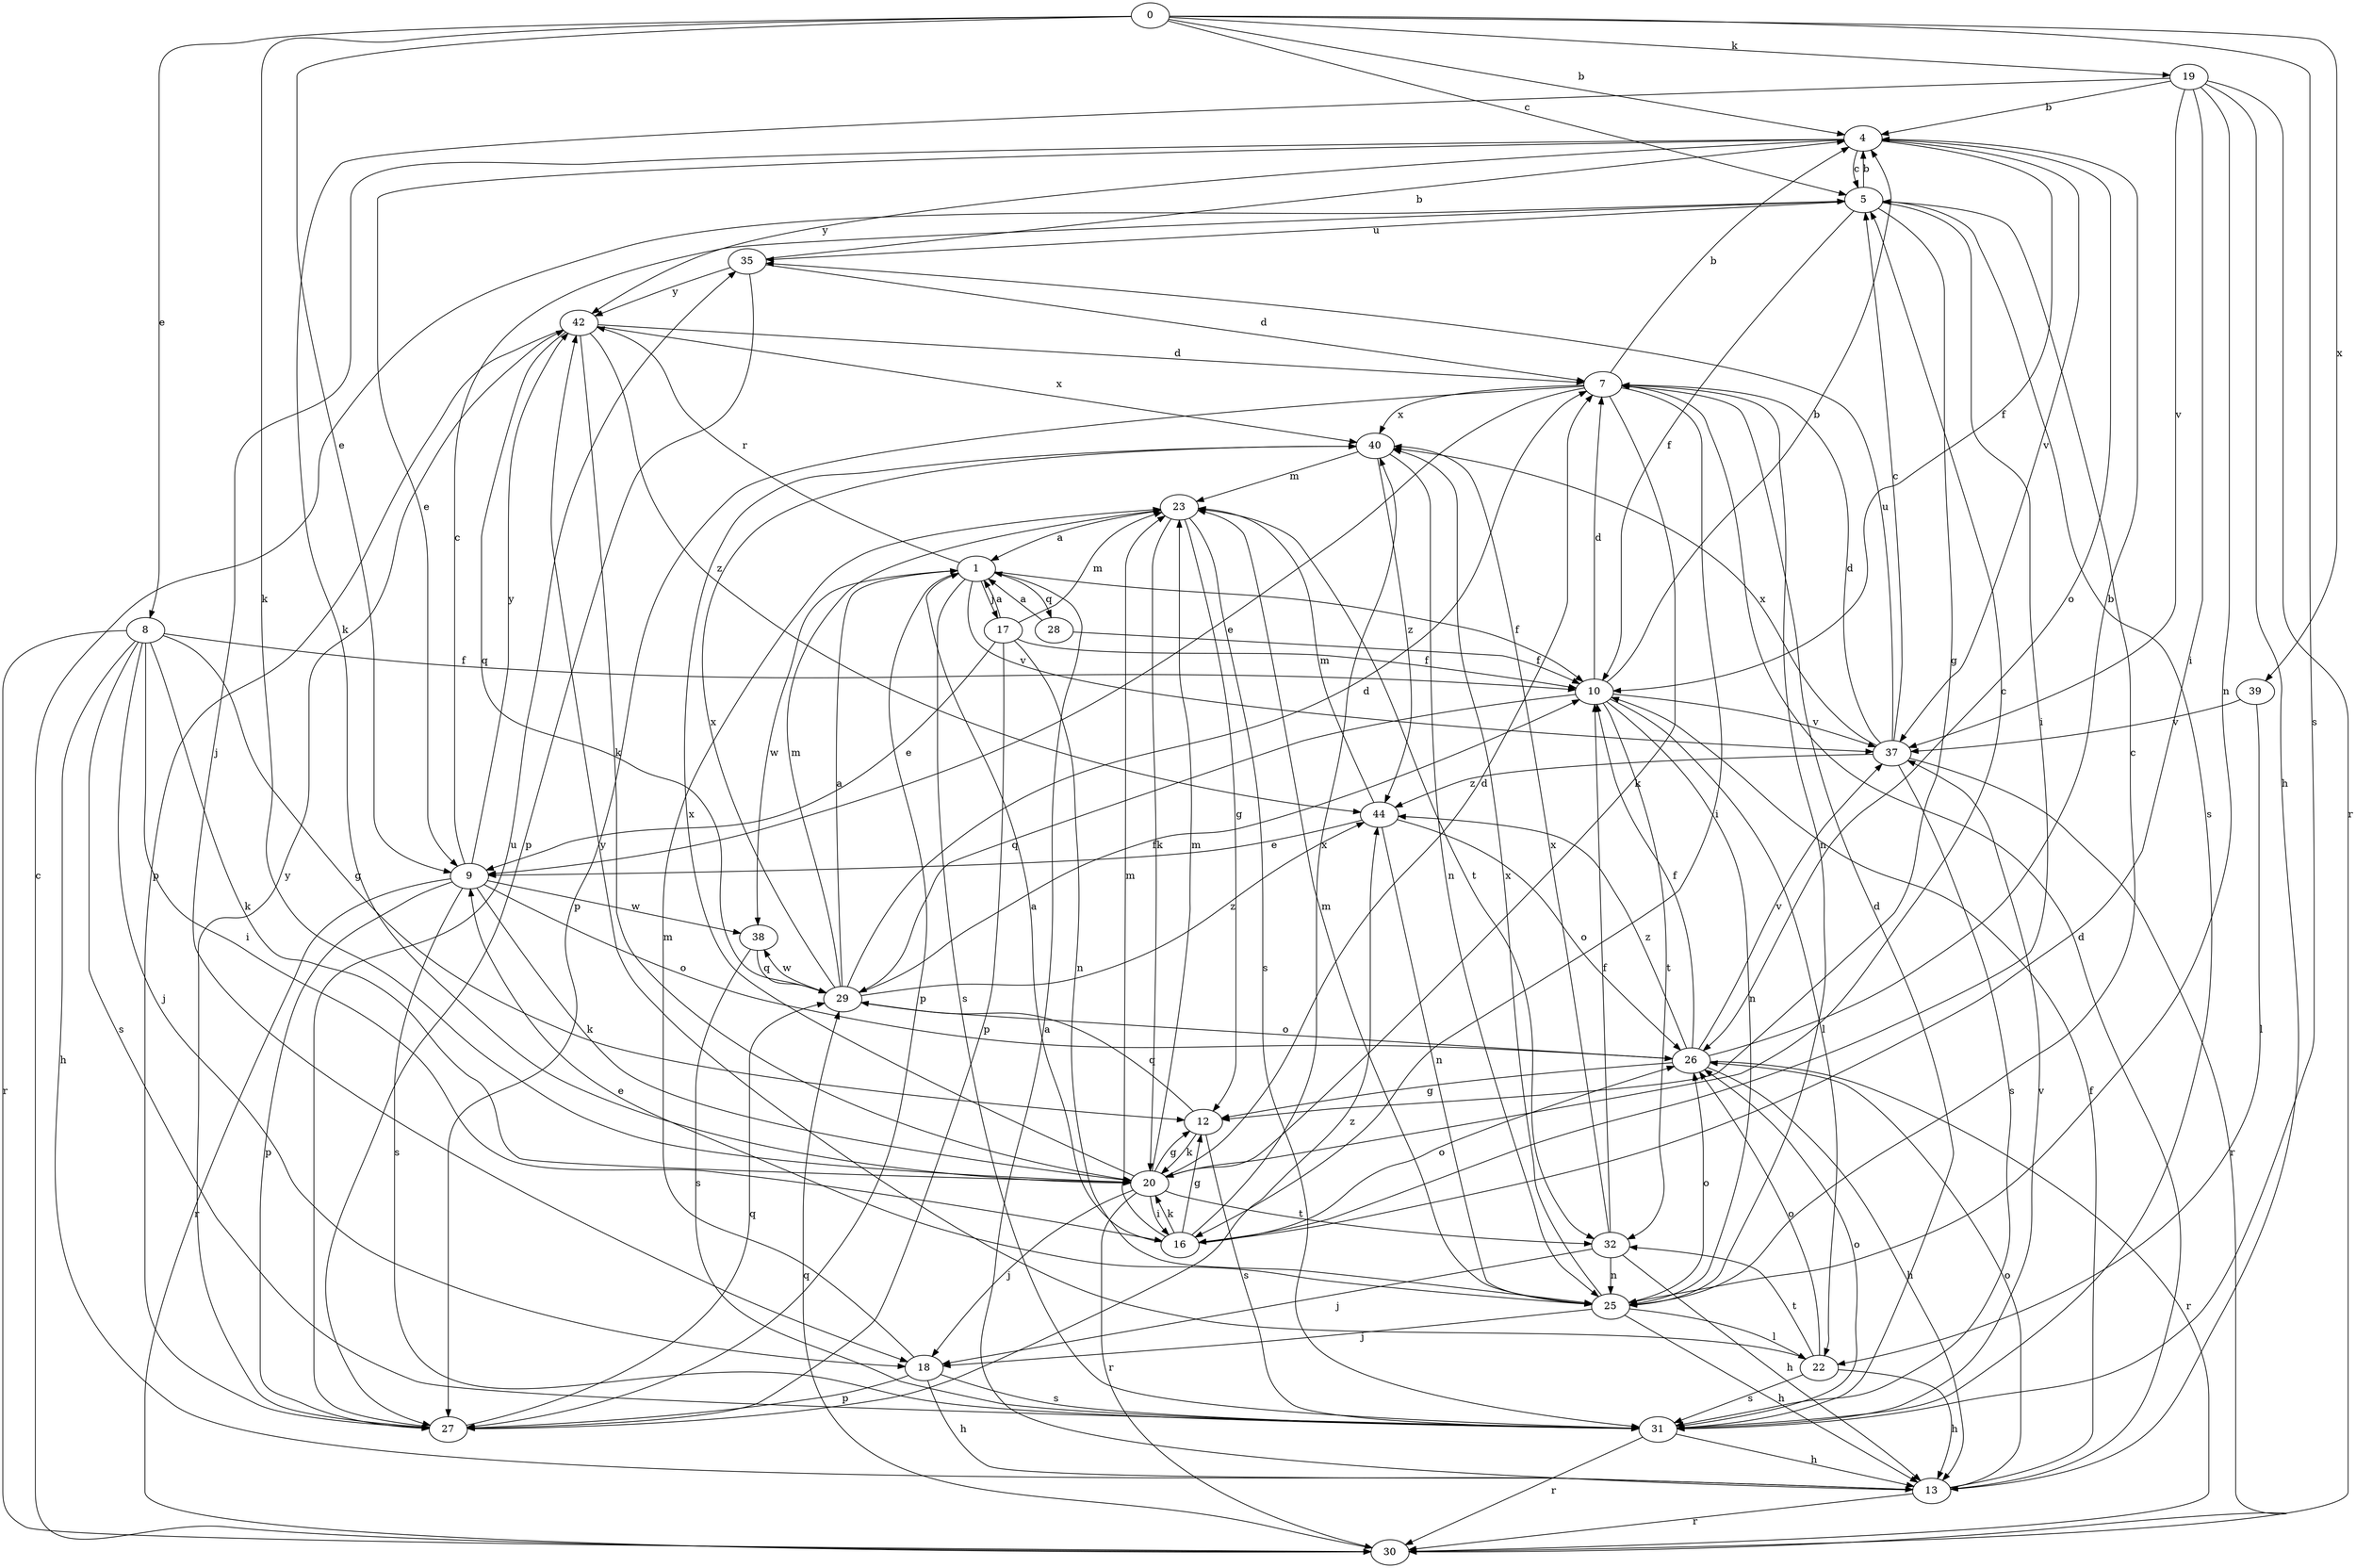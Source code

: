 strict digraph  {
0;
1;
4;
5;
7;
8;
9;
10;
12;
13;
16;
17;
18;
19;
20;
22;
23;
25;
26;
27;
28;
29;
30;
31;
32;
35;
37;
38;
39;
40;
42;
44;
0 -> 4  [label=b];
0 -> 5  [label=c];
0 -> 8  [label=e];
0 -> 9  [label=e];
0 -> 19  [label=k];
0 -> 20  [label=k];
0 -> 31  [label=s];
0 -> 39  [label=x];
1 -> 10  [label=f];
1 -> 17  [label=j];
1 -> 27  [label=p];
1 -> 28  [label=q];
1 -> 31  [label=s];
1 -> 37  [label=v];
1 -> 38  [label=w];
1 -> 42  [label=r];
4 -> 5  [label=c];
4 -> 9  [label=e];
4 -> 10  [label=f];
4 -> 18  [label=j];
4 -> 26  [label=o];
4 -> 37  [label=v];
4 -> 42  [label=y];
5 -> 4  [label=b];
5 -> 10  [label=f];
5 -> 12  [label=g];
5 -> 16  [label=i];
5 -> 31  [label=s];
5 -> 35  [label=u];
7 -> 4  [label=b];
7 -> 9  [label=e];
7 -> 16  [label=i];
7 -> 20  [label=k];
7 -> 25  [label=n];
7 -> 27  [label=p];
7 -> 40  [label=x];
8 -> 10  [label=f];
8 -> 12  [label=g];
8 -> 13  [label=h];
8 -> 16  [label=i];
8 -> 18  [label=j];
8 -> 20  [label=k];
8 -> 30  [label=r];
8 -> 31  [label=s];
9 -> 5  [label=c];
9 -> 20  [label=k];
9 -> 26  [label=o];
9 -> 27  [label=p];
9 -> 30  [label=r];
9 -> 31  [label=s];
9 -> 38  [label=w];
9 -> 42  [label=y];
10 -> 4  [label=b];
10 -> 7  [label=d];
10 -> 22  [label=l];
10 -> 25  [label=n];
10 -> 29  [label=q];
10 -> 32  [label=t];
10 -> 37  [label=v];
12 -> 20  [label=k];
12 -> 29  [label=q];
12 -> 31  [label=s];
13 -> 1  [label=a];
13 -> 7  [label=d];
13 -> 10  [label=f];
13 -> 26  [label=o];
13 -> 30  [label=r];
16 -> 1  [label=a];
16 -> 12  [label=g];
16 -> 20  [label=k];
16 -> 23  [label=m];
16 -> 26  [label=o];
16 -> 40  [label=x];
17 -> 1  [label=a];
17 -> 9  [label=e];
17 -> 10  [label=f];
17 -> 23  [label=m];
17 -> 25  [label=n];
17 -> 27  [label=p];
18 -> 13  [label=h];
18 -> 23  [label=m];
18 -> 27  [label=p];
18 -> 31  [label=s];
19 -> 4  [label=b];
19 -> 13  [label=h];
19 -> 16  [label=i];
19 -> 20  [label=k];
19 -> 25  [label=n];
19 -> 30  [label=r];
19 -> 37  [label=v];
20 -> 5  [label=c];
20 -> 7  [label=d];
20 -> 12  [label=g];
20 -> 16  [label=i];
20 -> 18  [label=j];
20 -> 23  [label=m];
20 -> 30  [label=r];
20 -> 32  [label=t];
20 -> 40  [label=x];
22 -> 13  [label=h];
22 -> 26  [label=o];
22 -> 31  [label=s];
22 -> 32  [label=t];
22 -> 42  [label=y];
23 -> 1  [label=a];
23 -> 12  [label=g];
23 -> 20  [label=k];
23 -> 31  [label=s];
23 -> 32  [label=t];
25 -> 5  [label=c];
25 -> 9  [label=e];
25 -> 13  [label=h];
25 -> 18  [label=j];
25 -> 22  [label=l];
25 -> 23  [label=m];
25 -> 26  [label=o];
25 -> 40  [label=x];
26 -> 4  [label=b];
26 -> 10  [label=f];
26 -> 12  [label=g];
26 -> 13  [label=h];
26 -> 30  [label=r];
26 -> 37  [label=v];
26 -> 44  [label=z];
27 -> 29  [label=q];
27 -> 35  [label=u];
27 -> 42  [label=y];
27 -> 44  [label=z];
28 -> 1  [label=a];
28 -> 10  [label=f];
29 -> 1  [label=a];
29 -> 7  [label=d];
29 -> 10  [label=f];
29 -> 23  [label=m];
29 -> 26  [label=o];
29 -> 38  [label=w];
29 -> 40  [label=x];
29 -> 44  [label=z];
30 -> 5  [label=c];
30 -> 29  [label=q];
31 -> 7  [label=d];
31 -> 13  [label=h];
31 -> 26  [label=o];
31 -> 30  [label=r];
31 -> 37  [label=v];
32 -> 10  [label=f];
32 -> 13  [label=h];
32 -> 18  [label=j];
32 -> 25  [label=n];
32 -> 40  [label=x];
35 -> 4  [label=b];
35 -> 7  [label=d];
35 -> 27  [label=p];
35 -> 42  [label=y];
37 -> 5  [label=c];
37 -> 7  [label=d];
37 -> 30  [label=r];
37 -> 31  [label=s];
37 -> 35  [label=u];
37 -> 40  [label=x];
37 -> 44  [label=z];
38 -> 29  [label=q];
38 -> 31  [label=s];
39 -> 22  [label=l];
39 -> 37  [label=v];
40 -> 23  [label=m];
40 -> 25  [label=n];
40 -> 44  [label=z];
42 -> 7  [label=d];
42 -> 20  [label=k];
42 -> 27  [label=p];
42 -> 29  [label=q];
42 -> 40  [label=x];
42 -> 44  [label=z];
44 -> 9  [label=e];
44 -> 23  [label=m];
44 -> 25  [label=n];
44 -> 26  [label=o];
}
